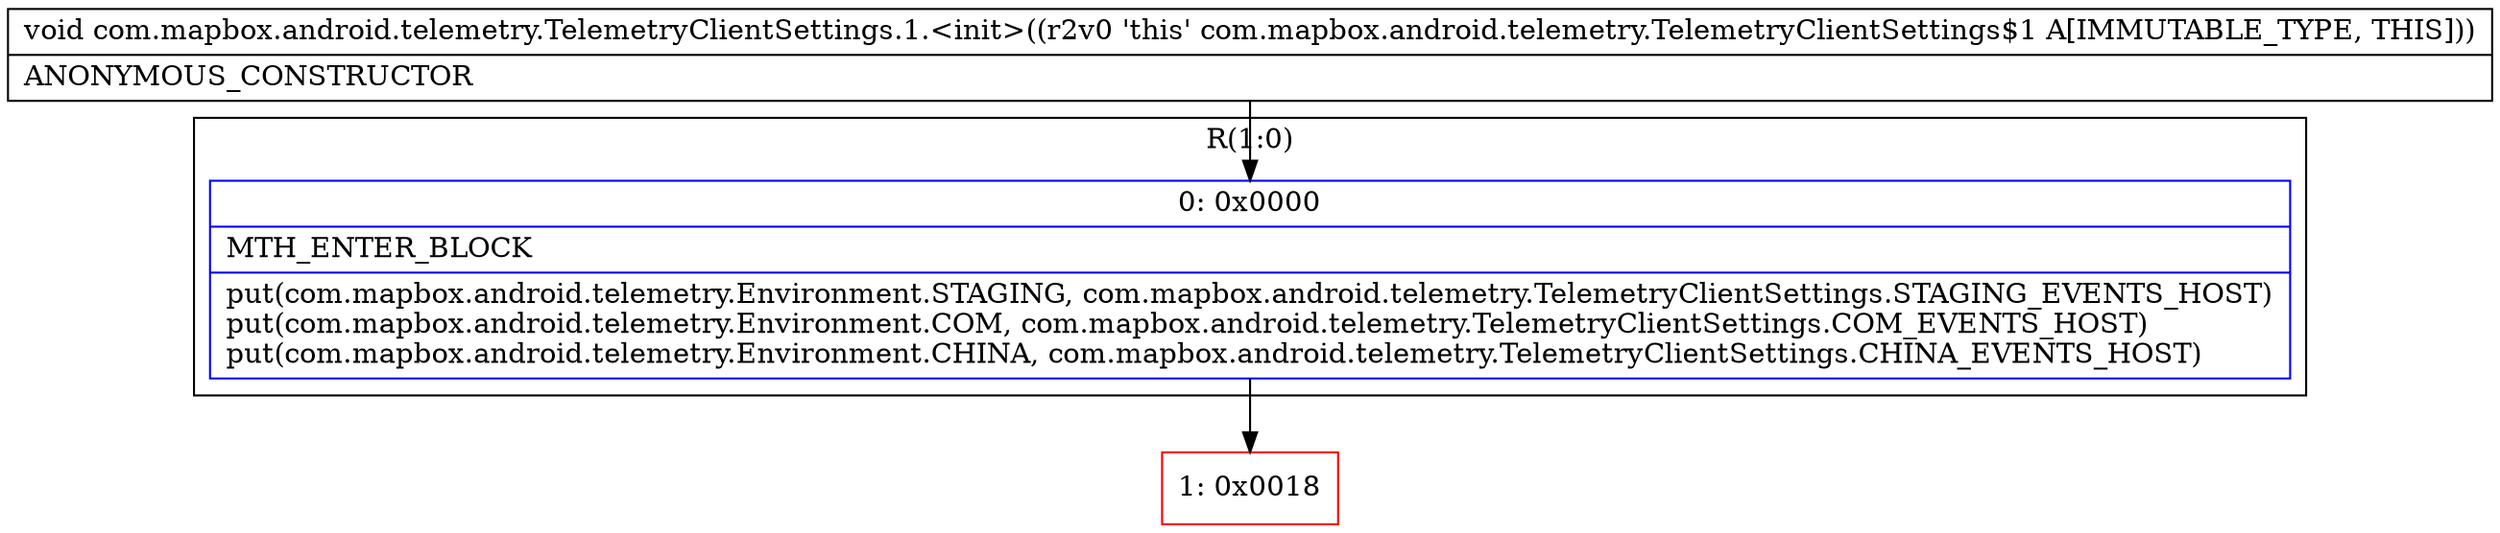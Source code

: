 digraph "CFG forcom.mapbox.android.telemetry.TelemetryClientSettings.1.\<init\>()V" {
subgraph cluster_Region_1856410871 {
label = "R(1:0)";
node [shape=record,color=blue];
Node_0 [shape=record,label="{0\:\ 0x0000|MTH_ENTER_BLOCK\l|put(com.mapbox.android.telemetry.Environment.STAGING, com.mapbox.android.telemetry.TelemetryClientSettings.STAGING_EVENTS_HOST)\lput(com.mapbox.android.telemetry.Environment.COM, com.mapbox.android.telemetry.TelemetryClientSettings.COM_EVENTS_HOST)\lput(com.mapbox.android.telemetry.Environment.CHINA, com.mapbox.android.telemetry.TelemetryClientSettings.CHINA_EVENTS_HOST)\l}"];
}
Node_1 [shape=record,color=red,label="{1\:\ 0x0018}"];
MethodNode[shape=record,label="{void com.mapbox.android.telemetry.TelemetryClientSettings.1.\<init\>((r2v0 'this' com.mapbox.android.telemetry.TelemetryClientSettings$1 A[IMMUTABLE_TYPE, THIS]))  | ANONYMOUS_CONSTRUCTOR\l}"];
MethodNode -> Node_0;
Node_0 -> Node_1;
}

